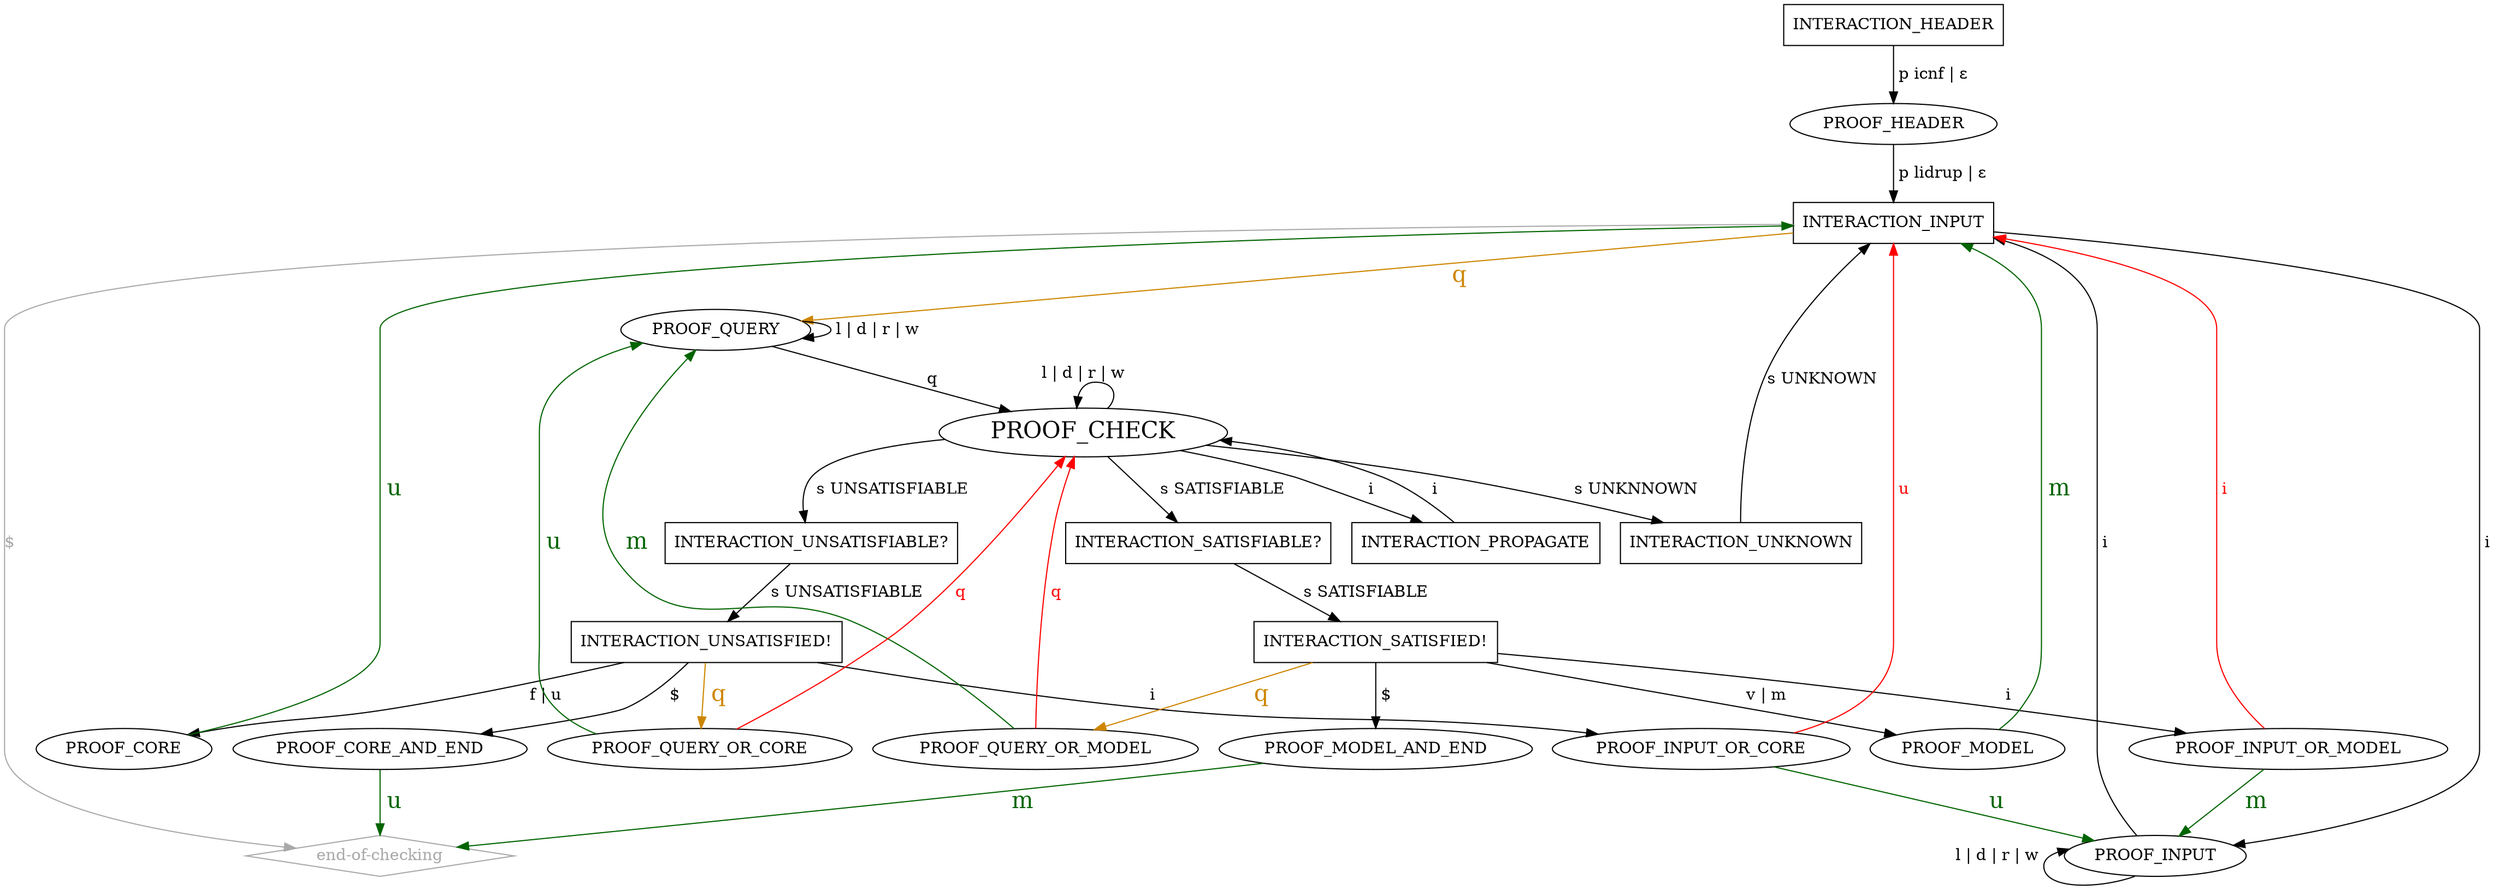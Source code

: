 digraph "lidrup-check" {

  INTERACTION_HEADER [shape=box];
  INTERACTION_HEADER -> PROOF_HEADER [label=" p icnf | ε "];
  PROOF_HEADER -> INTERACTION_INPUT [label=" p lidrup | ε "];

  "end-of-checking" [shape=diamond,color=darkgray,fontcolor=darkgray];
  "end-of-checking" -> INTERACTION_INPUT [label="$    ",dir=back,color=darkgray,fontcolor=darkgray];

  INTERACTION_INPUT [shape=box];
  INTERACTION_INPUT -> PROOF_INPUT [label=" i "];
  INTERACTION_INPUT -> PROOF_QUERY [label=" q ",color=orange3,fontsize=20,fontcolor=orange3];

  PROOF_INPUT -> INTERACTION_INPUT [label=" i "];
  PROOF_INPUT:sw -> PROOF_INPUT [label=" l | d | r | w "];

  PROOF_QUERY -> PROOF_CHECK [label=" q "];
  PROOF_QUERY -> PROOF_QUERY [label=" l | d | r | w "];

  PROOF_CHECK [fontsize=20];
  PROOF_CHECK:_ -> PROOF_CHECK:ne [label=" l | d | r | w ",dir=back];
  PROOF_CHECK -> INTERACTION_PROPAGATE [label=" i "];
  PROOF_CHECK -> INTERACTION_SATISFIABLE [label=" s SATISFIABLE "];
  PROOF_CHECK -> INTERACTION_UNSATISFIABLE [label=" s UNSATISFIABLE "];
  PROOF_CHECK -> INTERACTION_UNKNOWN [label=" s UNKNNOWN "];

  INTERACTION_UNSATISFIABLE [shape="box",label="INTERACTION_UNSATISFIABLE?"];
  INTERACTION_UNSATISFIABLE -> INTERACTION_UNSATISFIED [label=" s UNSATISFIABLE "];

  INTERACTION_SATISFIABLE [shape="box",label="INTERACTION_SATISFIABLE?"];
  INTERACTION_SATISFIABLE -> INTERACTION_SATISFIED [label=" s SATISFIABLE "];

  PROOF_QUERY_OR_MODEL -> PROOF_QUERY [label=" m ",color=darkgreen,fontcolor=darkgreen,fontsize=20];
  PROOF_QUERY_OR_MODEL -> PROOF_CHECK [label=" q ",color=red,fontcolor=red];

  INTERACTION_SATISFIED [shape=box,label="INTERACTION_SATISFIED!"];
  INTERACTION_SATISFIED -> PROOF_MODEL [label=" v | m "];
  INTERACTION_SATISFIED -> PROOF_INPUT_OR_MODEL [label=" i "];
  INTERACTION_SATISFIED -> PROOF_QUERY_OR_MODEL [label=" q ", color=orange3,fontsize=20,fontcolor=orange3];
  INTERACTION_SATISFIED -> PROOF_MODEL_AND_END [label=" $ "];

  INTERACTION_UNSATISFIED [shape=box,label="INTERACTION_UNSATISFIED!"];
  INTERACTION_UNSATISFIED -> PROOF_CORE [label=" f | u "];
  INTERACTION_UNSATISFIED -> PROOF_INPUT_OR_CORE [label=" i "];
  INTERACTION_UNSATISFIED -> PROOF_QUERY_OR_CORE [label=" q ",color=orange3,fontsize=20,fontcolor=orange3];
  INTERACTION_UNSATISFIED -> PROOF_CORE_AND_END [label=" $ "];

  INTERACTION_UNKNOWN [shape=box];
  INTERACTION_UNKNOWN -> INTERACTION_INPUT [label="s UNKNOWN"];

  INTERACTION_PROPAGATE [shape=box];
  INTERACTION_PROPAGATE -> PROOF_CHECK [label=" i "];

  PROOF_MODEL_AND_END -> "end-of-checking" [label=" m ",color=darkgreen,fontsize=20,fontcolor=darkgreen];
  PROOF_CORE_AND_END -> "end-of-checking" [label=" u ",color=darkgreen,fontsize=20,fontcolor=darkgreen];

  PROOF_MODEL -> INTERACTION_INPUT [label=" m ",color=darkgreen,fontsize=20,fontcolor=darkgreen];
  PROOF_CORE -> INTERACTION_INPUT [label=" u ",color=darkgreen,fontsize=20,fontcolor=darkgreen];

  PROOF_INPUT_OR_MODEL -> INTERACTION_INPUT [label=" i ",color=red,fontcolor=red];
  PROOF_INPUT_OR_MODEL -> PROOF_INPUT [label=" m ", color=darkgreen,fontcolor=darkgreen,fontsize=20];

  PROOF_QUERY_OR_CORE -> PROOF_QUERY [label=" u ",color=darkgreen,fontcolor=darkgreen,fontsize=20];
  PROOF_QUERY_OR_CORE -> PROOF_CHECK [label=" q ",color=red,fontcolor=red];

  PROOF_INPUT_OR_CORE -> PROOF_INPUT [label=" u ",color=darkgreen,fontcolor=darkgreen,fontsize=20];
  PROOF_INPUT_OR_CORE -> INTERACTION_INPUT [label=" u ",color=red,fontcolor=red];
}
